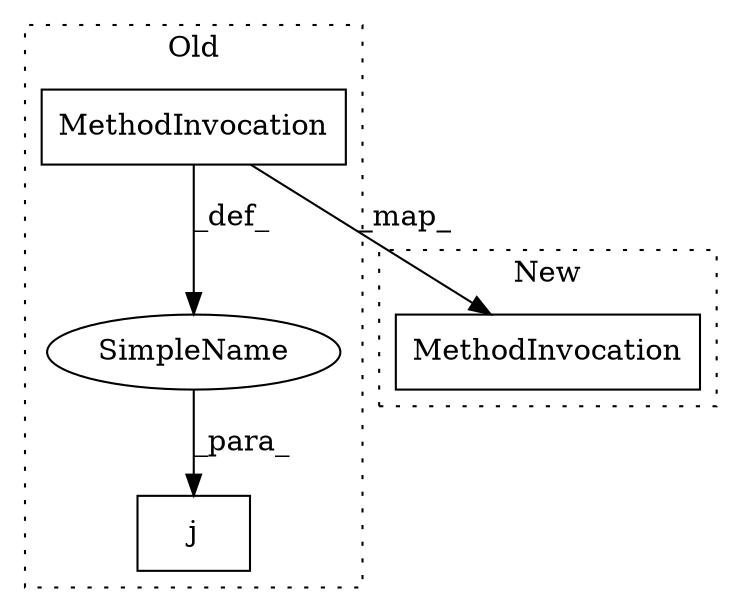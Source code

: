 digraph G {
subgraph cluster0 {
1 [label="MethodInvocation" a="32" s="717,734" l="5,1" shape="box"];
3 [label="SimpleName" a="42" s="" l="" shape="ellipse"];
4 [label="j" a="106" s="717" l="50" shape="box"];
label = "Old";
style="dotted";
}
subgraph cluster1 {
2 [label="MethodInvocation" a="32" s="653,670" l="5,1" shape="box"];
label = "New";
style="dotted";
}
1 -> 3 [label="_def_"];
1 -> 2 [label="_map_"];
3 -> 4 [label="_para_"];
}